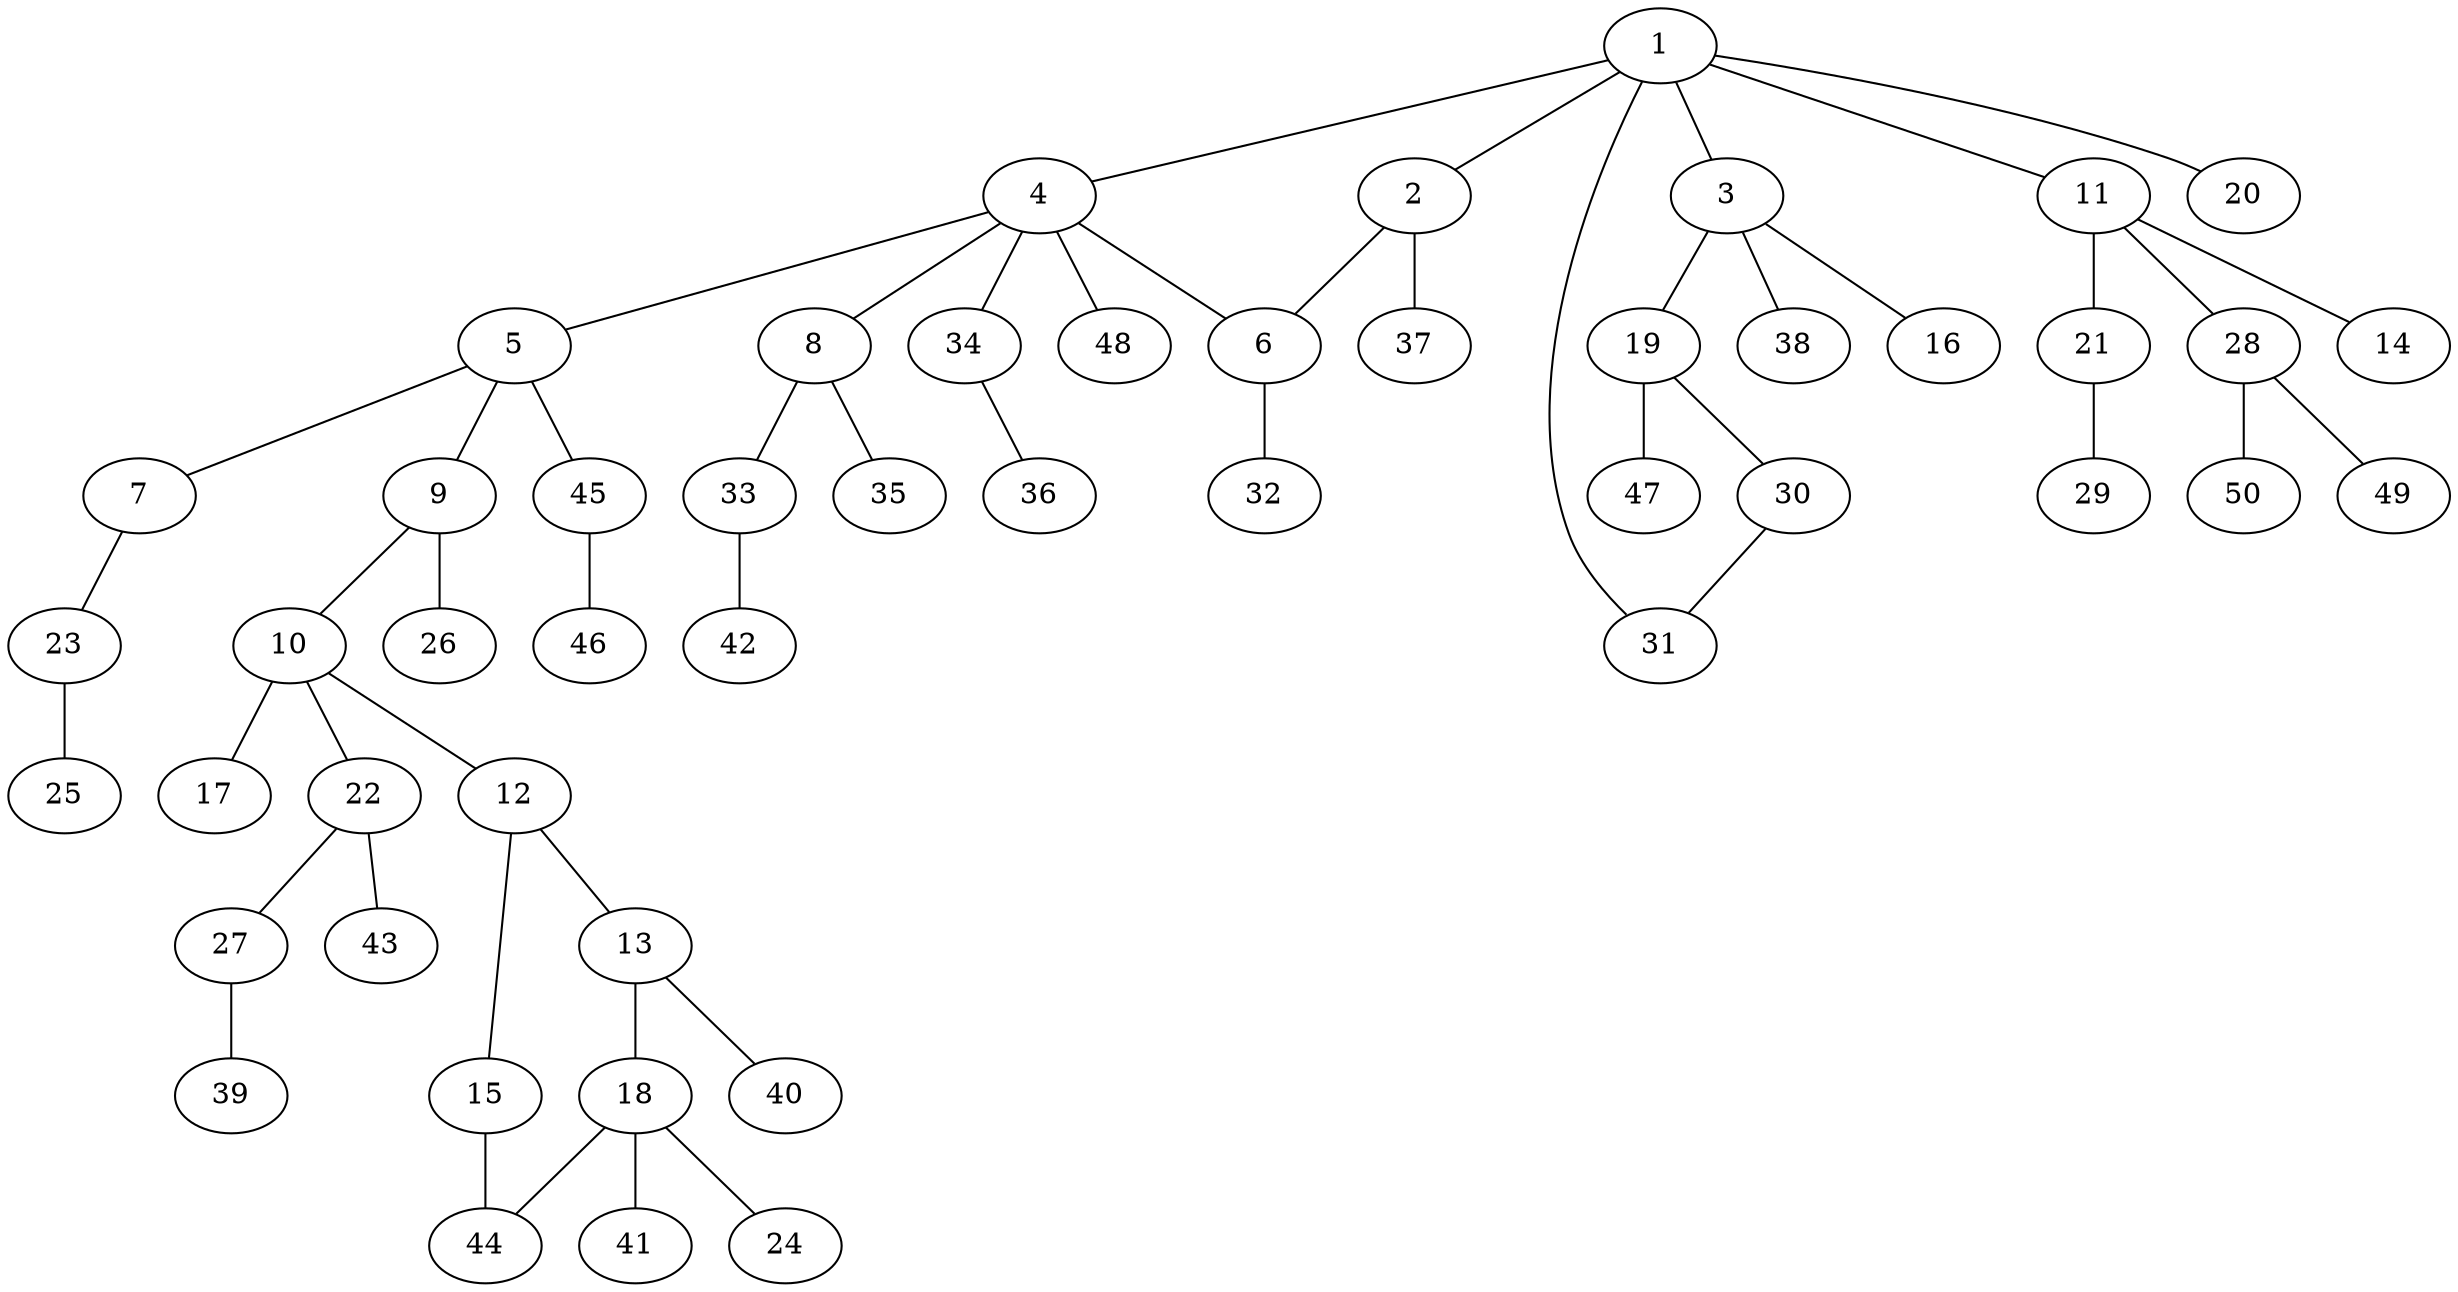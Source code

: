 graph graphname {1--2
1--3
1--4
1--11
1--20
1--31
2--6
2--37
3--16
3--19
3--38
4--5
4--6
4--8
4--34
4--48
5--7
5--9
5--45
6--32
7--23
8--33
8--35
9--10
9--26
10--12
10--17
10--22
11--14
11--21
11--28
12--13
12--15
13--18
13--40
15--44
18--24
18--41
18--44
19--30
19--47
21--29
22--27
22--43
23--25
27--39
28--49
28--50
30--31
33--42
34--36
45--46
}